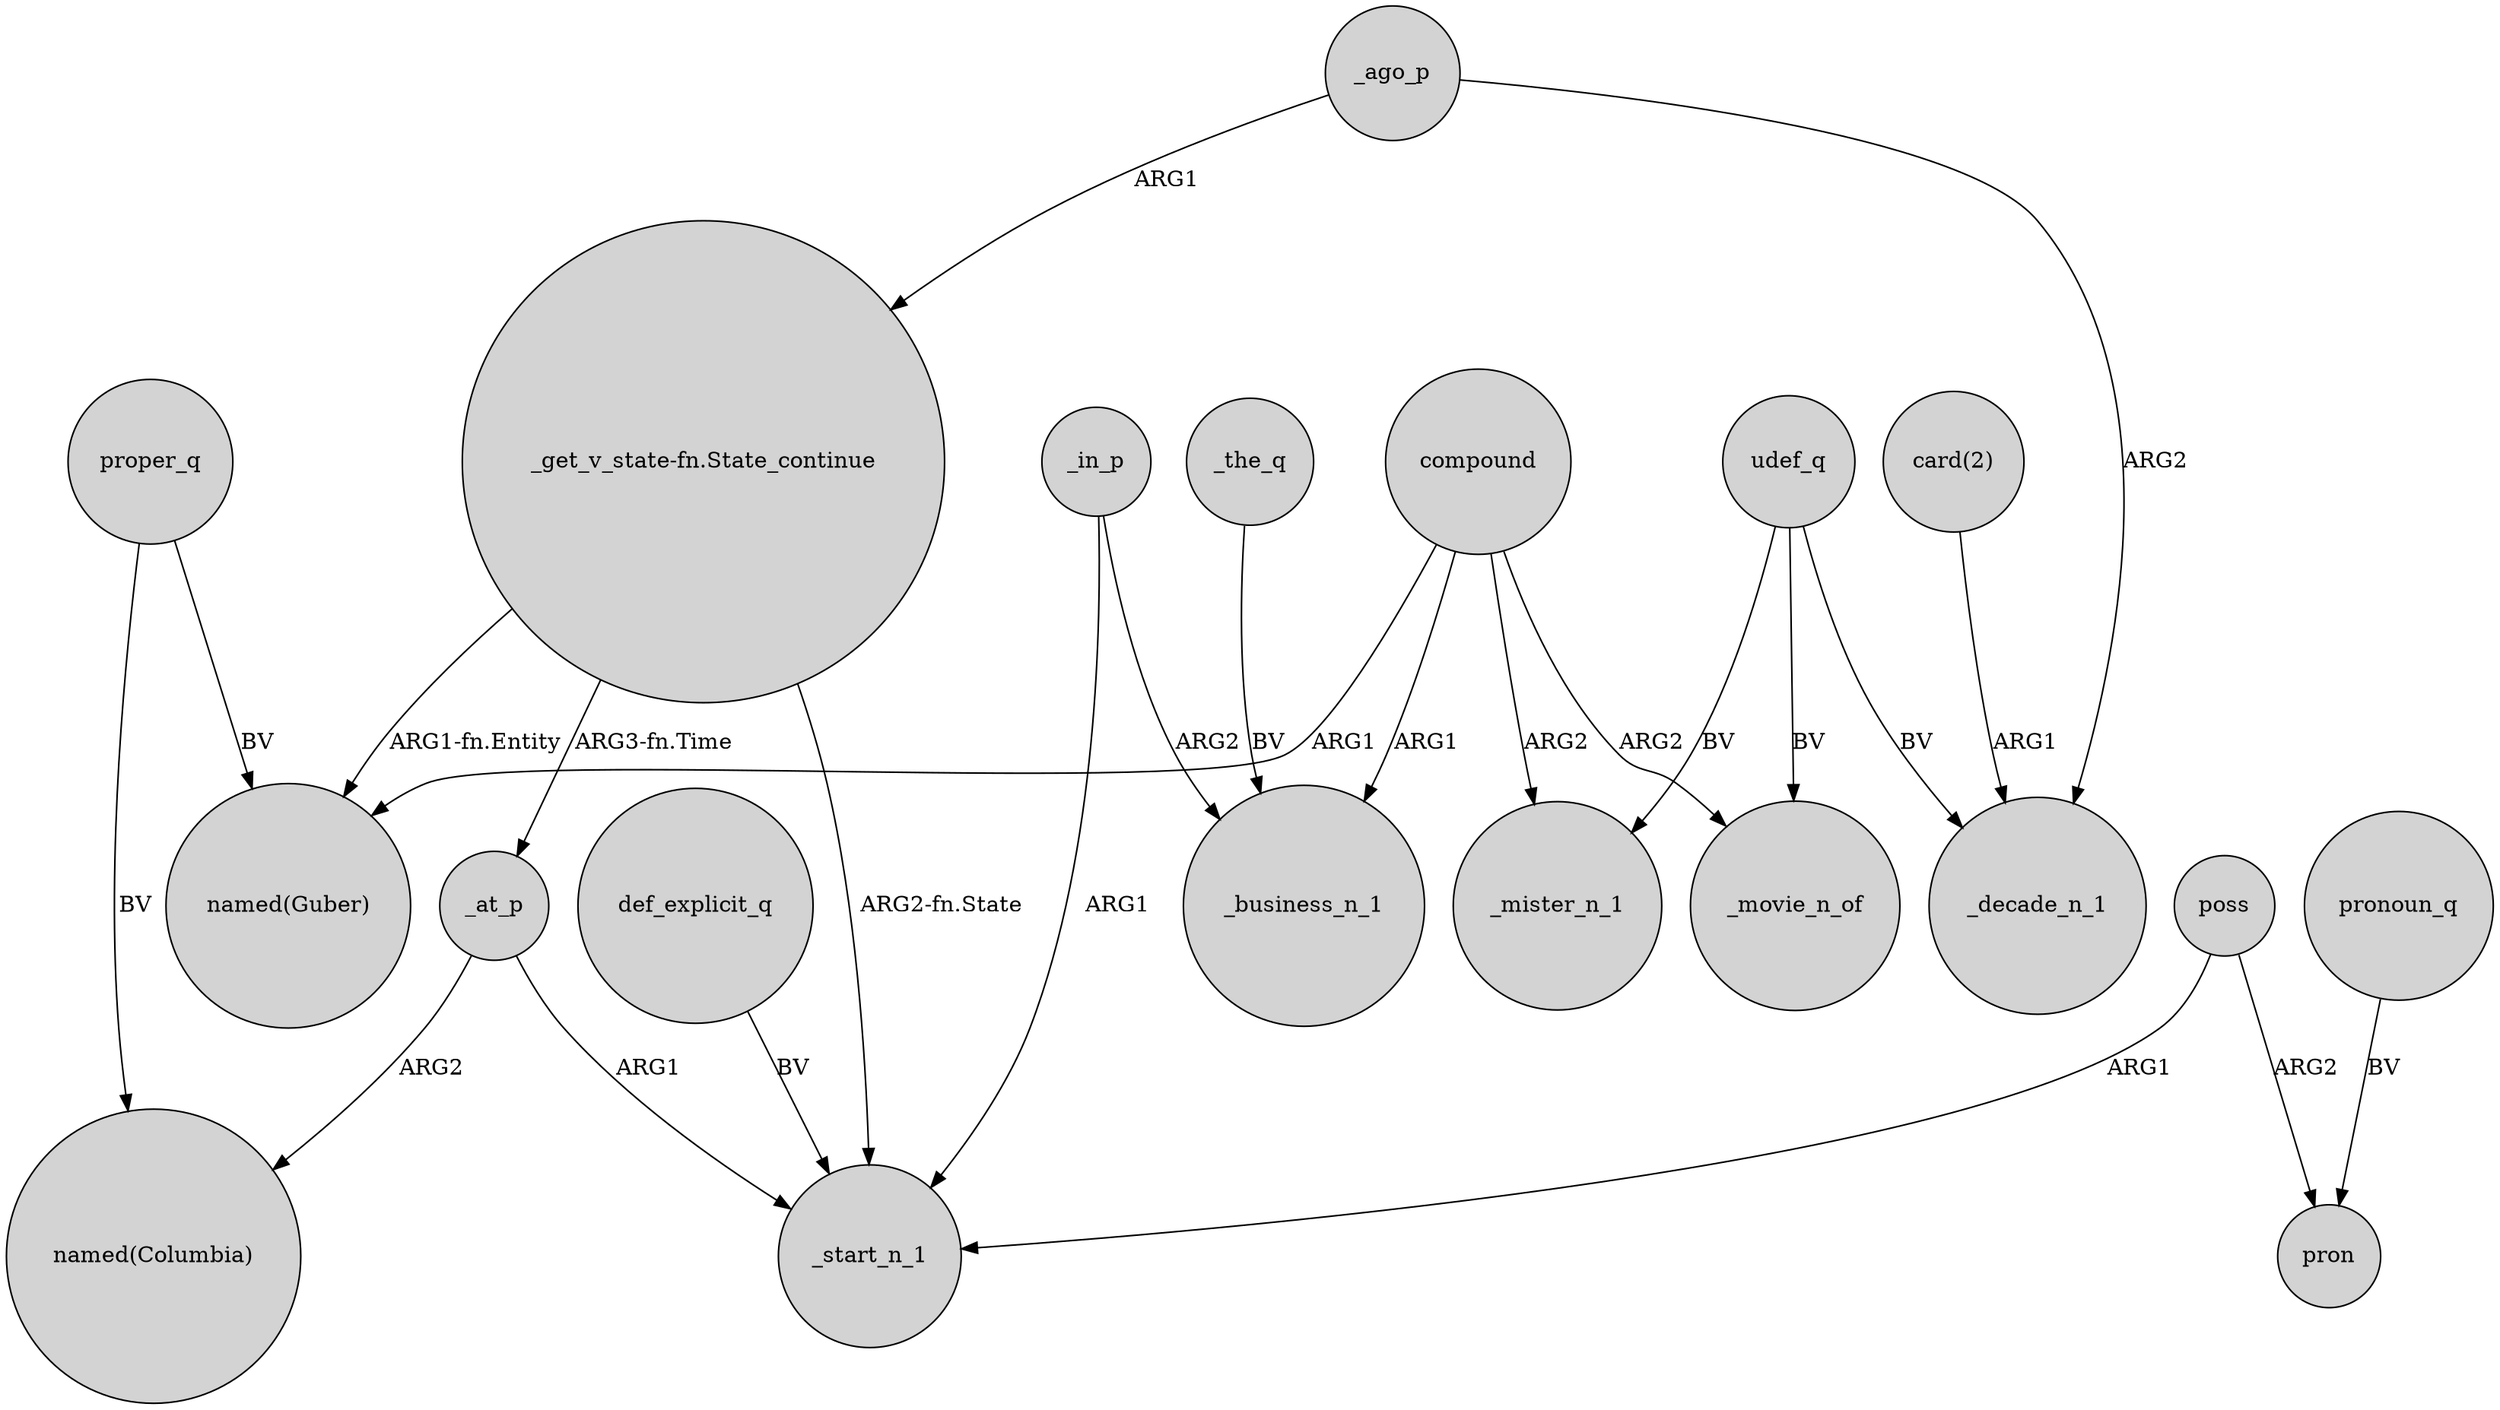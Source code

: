 digraph {
	node [shape=circle style=filled]
	_ago_p -> "_get_v_state-fn.State_continue" [label=ARG1]
	compound -> _mister_n_1 [label=ARG2]
	"card(2)" -> _decade_n_1 [label=ARG1]
	_at_p -> _start_n_1 [label=ARG1]
	_in_p -> _start_n_1 [label=ARG1]
	_the_q -> _business_n_1 [label=BV]
	udef_q -> _decade_n_1 [label=BV]
	udef_q -> _mister_n_1 [label=BV]
	_ago_p -> _decade_n_1 [label=ARG2]
	udef_q -> _movie_n_of [label=BV]
	"_get_v_state-fn.State_continue" -> "named(Guber)" [label="ARG1-fn.Entity"]
	pronoun_q -> pron [label=BV]
	poss -> pron [label=ARG2]
	proper_q -> "named(Columbia)" [label=BV]
	proper_q -> "named(Guber)" [label=BV]
	"_get_v_state-fn.State_continue" -> _at_p [label="ARG3-fn.Time"]
	_in_p -> _business_n_1 [label=ARG2]
	compound -> _movie_n_of [label=ARG2]
	compound -> _business_n_1 [label=ARG1]
	poss -> _start_n_1 [label=ARG1]
	def_explicit_q -> _start_n_1 [label=BV]
	_at_p -> "named(Columbia)" [label=ARG2]
	"_get_v_state-fn.State_continue" -> _start_n_1 [label="ARG2-fn.State"]
	compound -> "named(Guber)" [label=ARG1]
}
